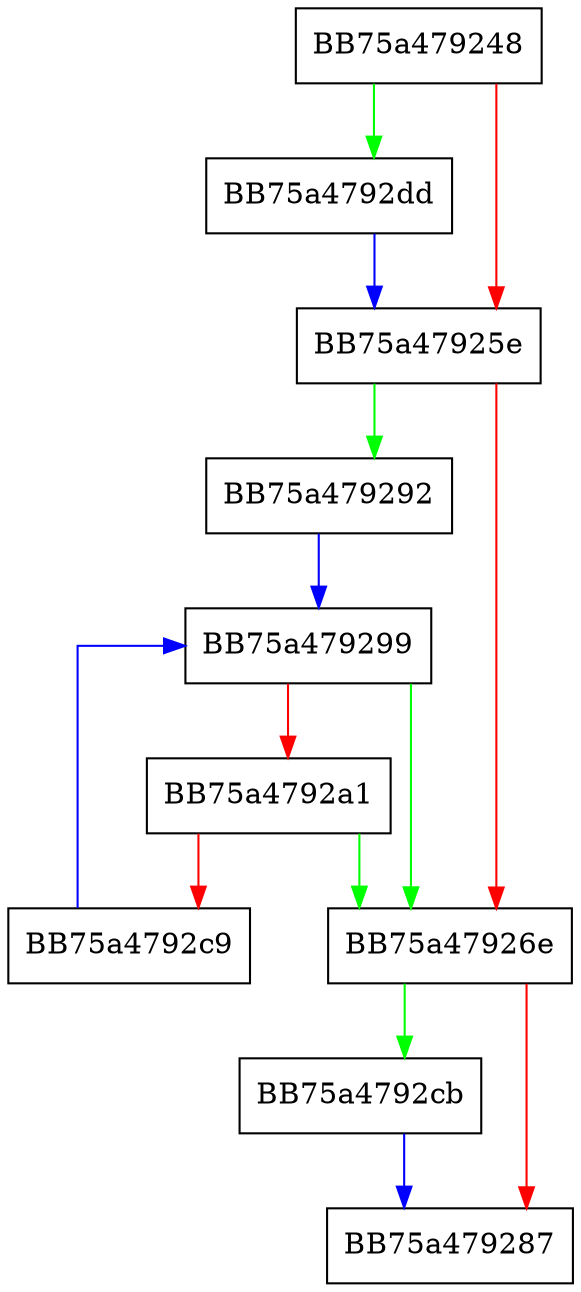 digraph UpdateLRU {
  node [shape="box"];
  graph [splines=ortho];
  BB75a479248 -> BB75a4792dd [color="green"];
  BB75a479248 -> BB75a47925e [color="red"];
  BB75a47925e -> BB75a479292 [color="green"];
  BB75a47925e -> BB75a47926e [color="red"];
  BB75a47926e -> BB75a4792cb [color="green"];
  BB75a47926e -> BB75a479287 [color="red"];
  BB75a479292 -> BB75a479299 [color="blue"];
  BB75a479299 -> BB75a47926e [color="green"];
  BB75a479299 -> BB75a4792a1 [color="red"];
  BB75a4792a1 -> BB75a47926e [color="green"];
  BB75a4792a1 -> BB75a4792c9 [color="red"];
  BB75a4792c9 -> BB75a479299 [color="blue"];
  BB75a4792cb -> BB75a479287 [color="blue"];
  BB75a4792dd -> BB75a47925e [color="blue"];
}